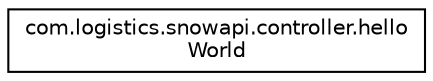 digraph "Graphical Class Hierarchy"
{
 // LATEX_PDF_SIZE
  edge [fontname="Helvetica",fontsize="10",labelfontname="Helvetica",labelfontsize="10"];
  node [fontname="Helvetica",fontsize="10",shape=record];
  rankdir="LR";
  Node0 [label="com.logistics.snowapi.controller.hello\lWorld",height=0.2,width=0.4,color="black", fillcolor="white", style="filled",URL="$classcom_1_1logistics_1_1snowapi_1_1controller_1_1helloWorld.html",tooltip=" "];
}

